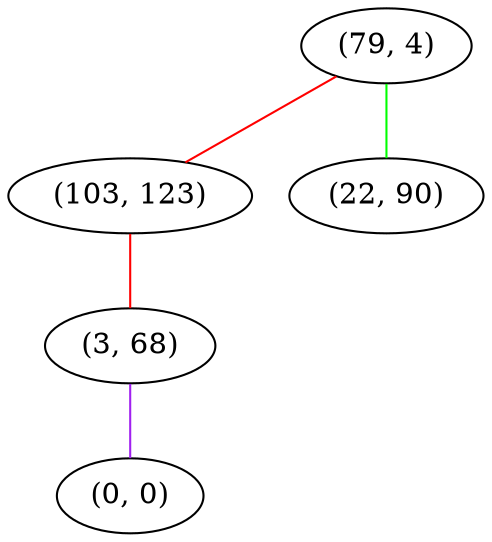 graph "" {
"(79, 4)";
"(103, 123)";
"(22, 90)";
"(3, 68)";
"(0, 0)";
"(79, 4)" -- "(103, 123)"  [color=red, key=0, weight=1];
"(79, 4)" -- "(22, 90)"  [color=green, key=0, weight=2];
"(103, 123)" -- "(3, 68)"  [color=red, key=0, weight=1];
"(3, 68)" -- "(0, 0)"  [color=purple, key=0, weight=4];
}
